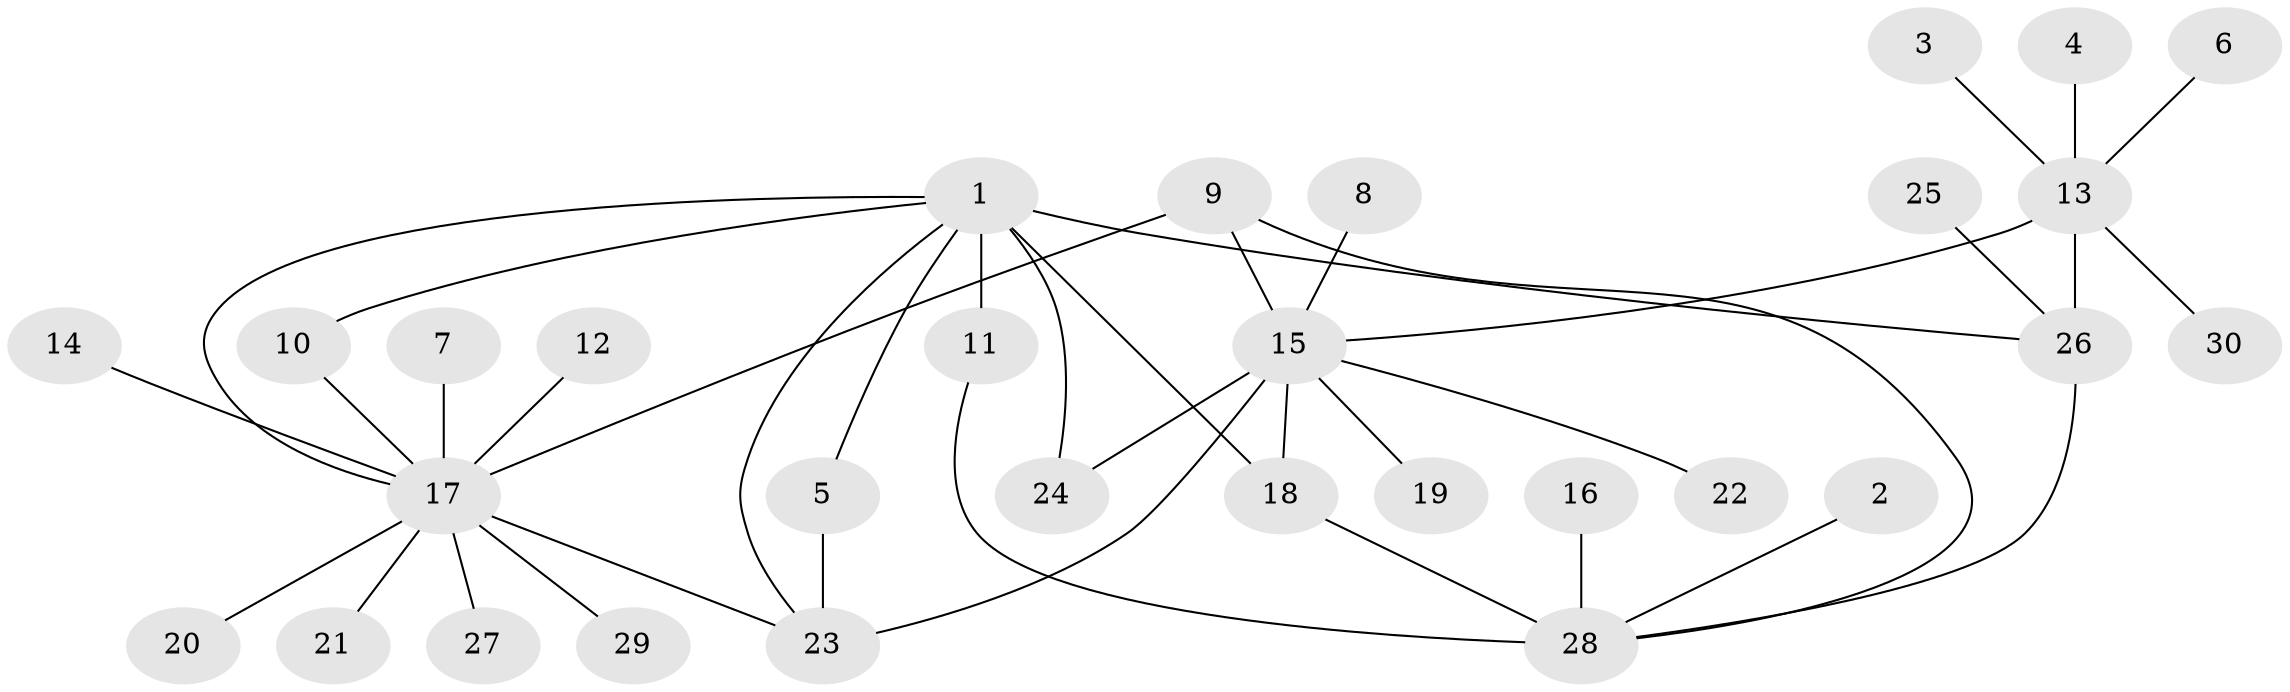 // original degree distribution, {5: 0.06666666666666667, 4: 0.03333333333333333, 7: 0.03333333333333333, 6: 0.06666666666666667, 8: 0.016666666666666666, 3: 0.05, 13: 0.016666666666666666, 1: 0.5666666666666667, 2: 0.15}
// Generated by graph-tools (version 1.1) at 2025/26/03/09/25 03:26:43]
// undirected, 30 vertices, 39 edges
graph export_dot {
graph [start="1"]
  node [color=gray90,style=filled];
  1;
  2;
  3;
  4;
  5;
  6;
  7;
  8;
  9;
  10;
  11;
  12;
  13;
  14;
  15;
  16;
  17;
  18;
  19;
  20;
  21;
  22;
  23;
  24;
  25;
  26;
  27;
  28;
  29;
  30;
  1 -- 5 [weight=1.0];
  1 -- 10 [weight=1.0];
  1 -- 11 [weight=2.0];
  1 -- 17 [weight=1.0];
  1 -- 18 [weight=1.0];
  1 -- 23 [weight=1.0];
  1 -- 24 [weight=1.0];
  1 -- 26 [weight=2.0];
  2 -- 28 [weight=1.0];
  3 -- 13 [weight=1.0];
  4 -- 13 [weight=1.0];
  5 -- 23 [weight=1.0];
  6 -- 13 [weight=1.0];
  7 -- 17 [weight=1.0];
  8 -- 15 [weight=1.0];
  9 -- 15 [weight=1.0];
  9 -- 17 [weight=1.0];
  9 -- 28 [weight=1.0];
  10 -- 17 [weight=1.0];
  11 -- 28 [weight=1.0];
  12 -- 17 [weight=1.0];
  13 -- 15 [weight=1.0];
  13 -- 26 [weight=2.0];
  13 -- 30 [weight=1.0];
  14 -- 17 [weight=1.0];
  15 -- 18 [weight=1.0];
  15 -- 19 [weight=1.0];
  15 -- 22 [weight=1.0];
  15 -- 23 [weight=2.0];
  15 -- 24 [weight=1.0];
  16 -- 28 [weight=1.0];
  17 -- 20 [weight=1.0];
  17 -- 21 [weight=1.0];
  17 -- 23 [weight=1.0];
  17 -- 27 [weight=1.0];
  17 -- 29 [weight=1.0];
  18 -- 28 [weight=2.0];
  25 -- 26 [weight=1.0];
  26 -- 28 [weight=1.0];
}
